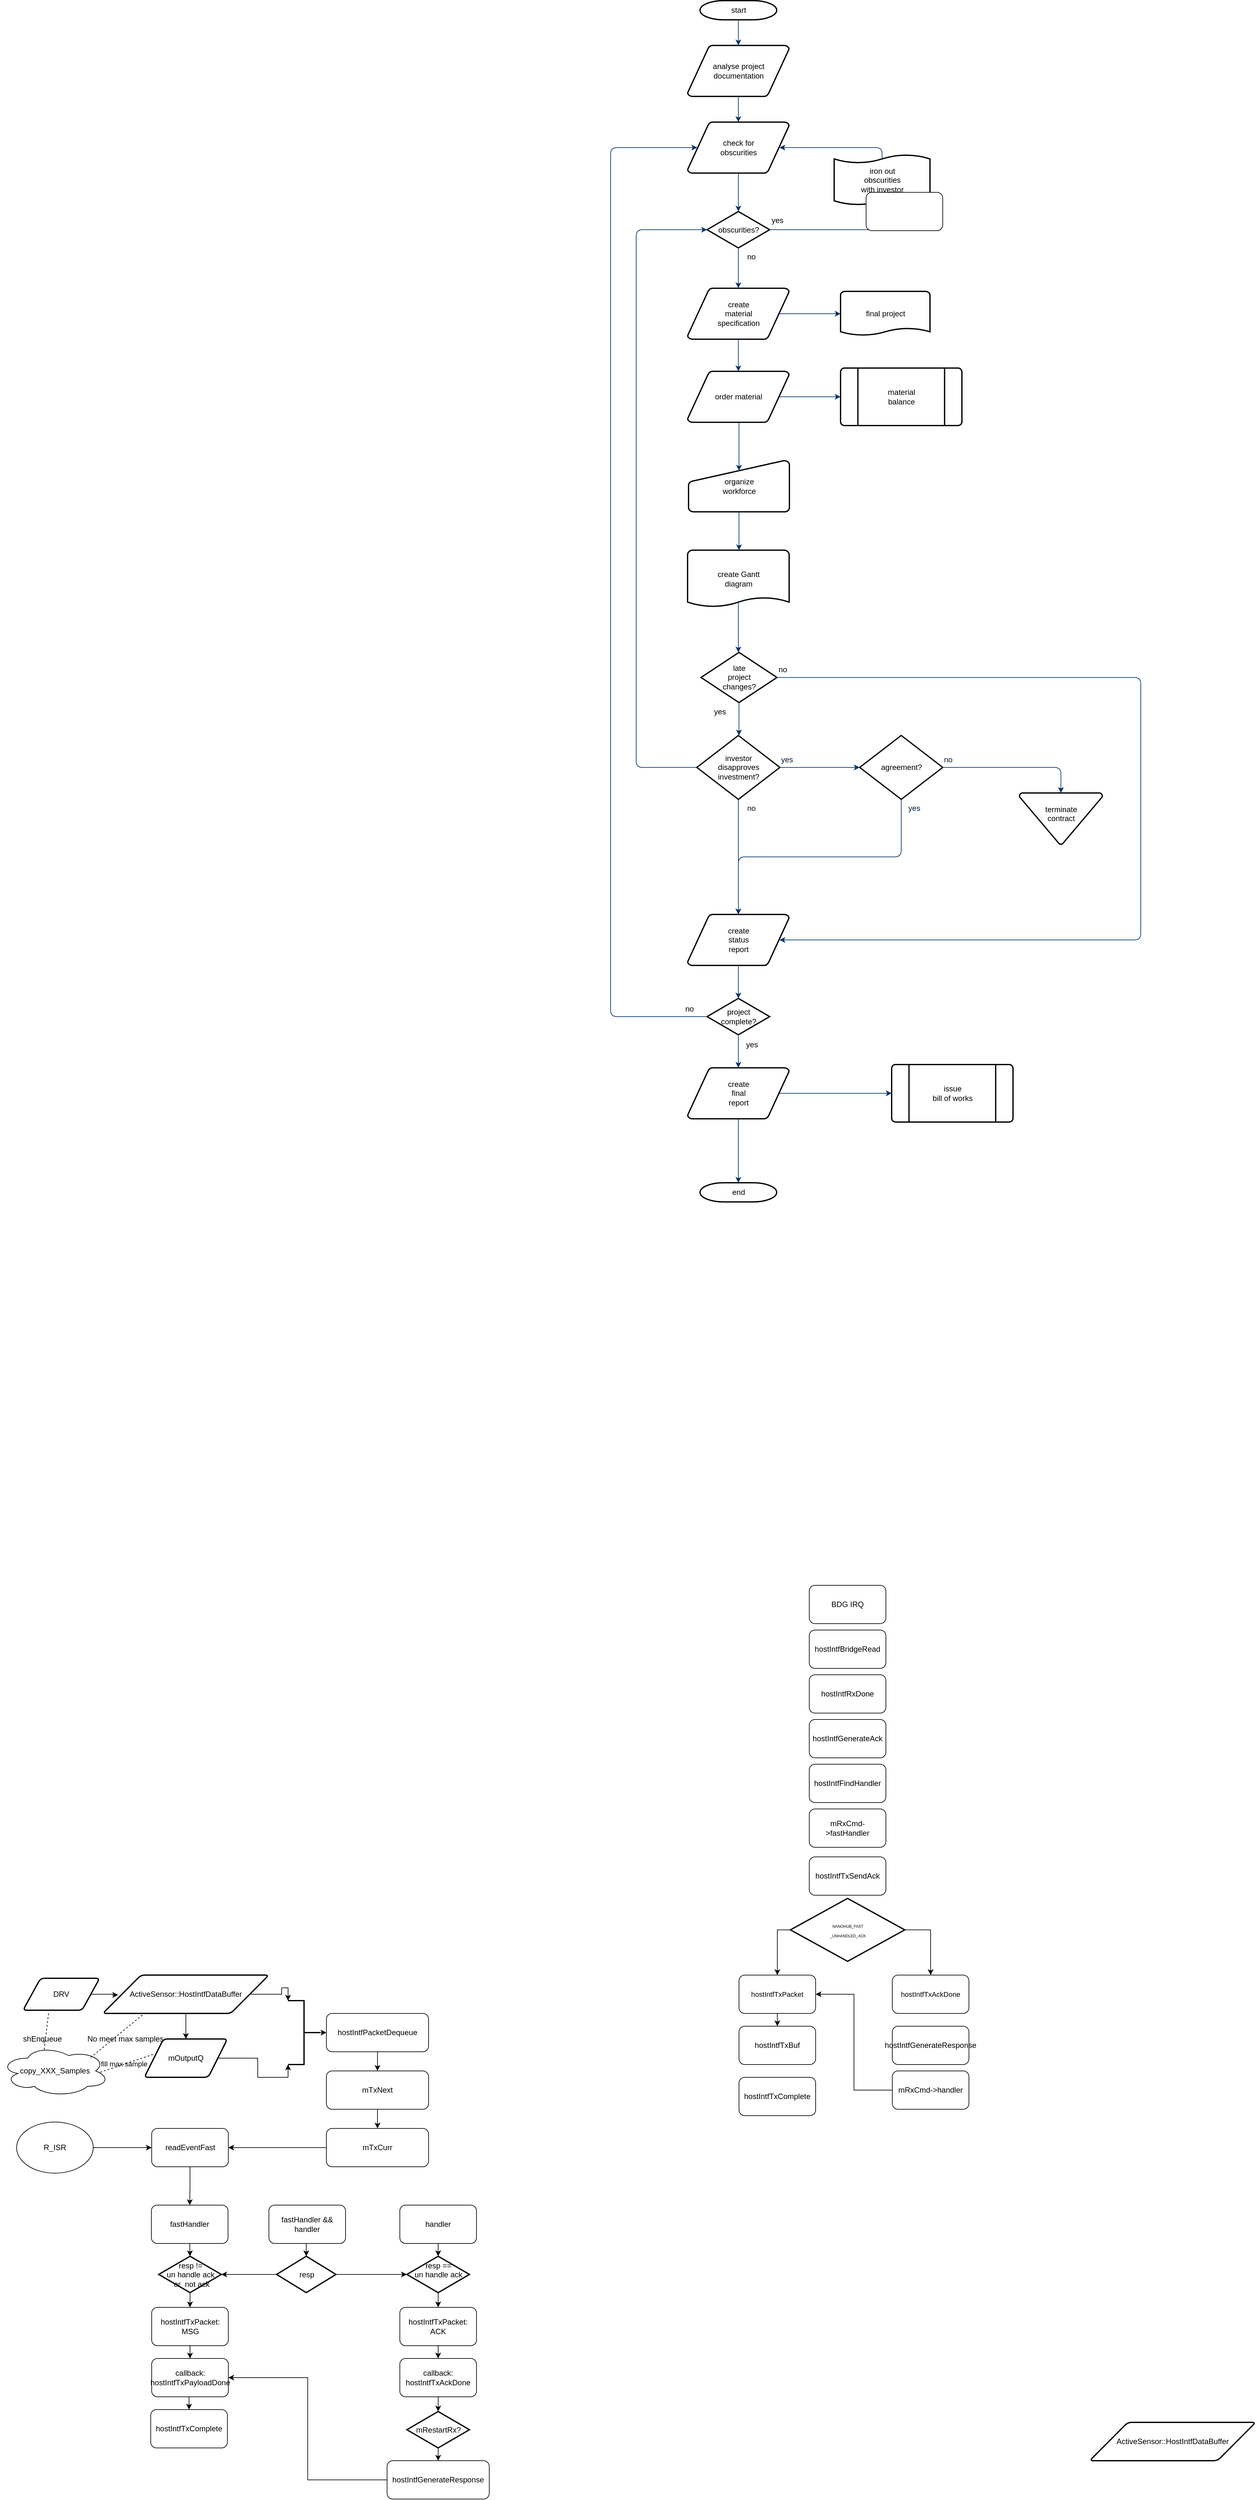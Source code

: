 <mxfile version="14.9.8" type="github">
  <diagram id="6a731a19-8d31-9384-78a2-239565b7b9f0" name="Page-1">
    <mxGraphModel dx="2620" dy="762" grid="1" gridSize="10" guides="1" tooltips="1" connect="1" arrows="1" fold="1" page="1" pageScale="1" pageWidth="1169" pageHeight="827" background="none" math="0" shadow="0">
      <root>
        <mxCell id="0" />
        <mxCell id="1" parent="0" />
        <mxCell id="2" value="start" style="shape=mxgraph.flowchart.terminator;strokeWidth=2;gradientColor=none;gradientDirection=north;fontStyle=0;html=1;" parent="1" vertex="1">
          <mxGeometry x="260" y="60" width="120" height="30" as="geometry" />
        </mxCell>
        <mxCell id="3" value="analyse project&#xa; documentation" style="shape=mxgraph.flowchart.data;strokeWidth=2;gradientColor=none;gradientDirection=north;fontStyle=0;html=1;" parent="1" vertex="1">
          <mxGeometry x="240.5" y="130" width="159" height="80" as="geometry" />
        </mxCell>
        <mxCell id="4" value="create&#xa;material&#xa;specification" style="shape=mxgraph.flowchart.data;strokeWidth=2;gradientColor=none;gradientDirection=north;fontStyle=0;html=1;" parent="1" vertex="1">
          <mxGeometry x="240.5" y="510" width="159" height="80" as="geometry" />
        </mxCell>
        <mxCell id="5" value="check for&#xa;obscurities" style="shape=mxgraph.flowchart.data;strokeWidth=2;gradientColor=none;gradientDirection=north;fontStyle=0;html=1;" parent="1" vertex="1">
          <mxGeometry x="240.5" y="250" width="159" height="80" as="geometry" />
        </mxCell>
        <mxCell id="6" value="obscurities?" style="shape=mxgraph.flowchart.decision;strokeWidth=2;gradientColor=none;gradientDirection=north;fontStyle=0;html=1;" parent="1" vertex="1">
          <mxGeometry x="271" y="390" width="98" height="57" as="geometry" />
        </mxCell>
        <mxCell id="7" style="fontStyle=1;strokeColor=#003366;strokeWidth=1;html=1;" parent="1" source="2" target="3" edge="1">
          <mxGeometry relative="1" as="geometry" />
        </mxCell>
        <mxCell id="8" style="fontStyle=1;strokeColor=#003366;strokeWidth=1;html=1;" parent="1" source="3" target="5" edge="1">
          <mxGeometry relative="1" as="geometry" />
        </mxCell>
        <mxCell id="9" style="entryX=0.5;entryY=0;entryPerimeter=0;fontStyle=1;strokeColor=#003366;strokeWidth=1;html=1;" parent="1" source="5" target="6" edge="1">
          <mxGeometry relative="1" as="geometry" />
        </mxCell>
        <mxCell id="10" value="" style="edgeStyle=elbowEdgeStyle;elbow=horizontal;entryX=0.5;entryY=0.91;entryPerimeter=0;exitX=1;exitY=0.5;exitPerimeter=0;fontStyle=1;strokeColor=#003366;strokeWidth=1;html=1;" parent="1" source="6" target="51" edge="1">
          <mxGeometry x="381" y="28.5" width="100" height="100" as="geometry">
            <mxPoint x="750" y="447" as="sourcePoint" />
            <mxPoint x="765.395" y="318.5" as="targetPoint" />
            <Array as="points">
              <mxPoint x="545" y="400" />
            </Array>
          </mxGeometry>
        </mxCell>
        <mxCell id="11" value="yes" style="text;fontStyle=0;html=1;strokeColor=none;gradientColor=none;fillColor=none;strokeWidth=2;" parent="1" vertex="1">
          <mxGeometry x="370" y="390" width="40" height="26" as="geometry" />
        </mxCell>
        <mxCell id="12" value="" style="edgeStyle=elbowEdgeStyle;elbow=horizontal;fontColor=#001933;fontStyle=1;strokeColor=#003366;strokeWidth=1;html=1;" parent="1" source="6" target="4" edge="1">
          <mxGeometry width="100" height="100" as="geometry">
            <mxPoint y="100" as="sourcePoint" />
            <mxPoint x="100" as="targetPoint" />
          </mxGeometry>
        </mxCell>
        <mxCell id="13" value="order material" style="shape=mxgraph.flowchart.data;strokeWidth=2;gradientColor=none;gradientDirection=north;fontStyle=0;html=1;" parent="1" vertex="1">
          <mxGeometry x="240.5" y="640" width="159" height="80" as="geometry" />
        </mxCell>
        <mxCell id="14" value="no" style="text;fontStyle=0;html=1;strokeColor=none;gradientColor=none;fillColor=none;strokeWidth=2;align=center;" parent="1" vertex="1">
          <mxGeometry x="320" y="447" width="40" height="26" as="geometry" />
        </mxCell>
        <mxCell id="15" value="final project" style="shape=mxgraph.flowchart.document;strokeWidth=2;gradientColor=none;gradientDirection=north;fontStyle=0;html=1;" parent="1" vertex="1">
          <mxGeometry x="480" y="515" width="140" height="70" as="geometry" />
        </mxCell>
        <mxCell id="16" value="" style="edgeStyle=elbowEdgeStyle;elbow=horizontal;exitX=0.905;exitY=0.5;exitPerimeter=0;fontStyle=1;strokeColor=#003366;strokeWidth=1;html=1;" parent="1" source="4" target="15" edge="1">
          <mxGeometry width="100" height="100" as="geometry">
            <mxPoint y="100" as="sourcePoint" />
            <mxPoint x="100" as="targetPoint" />
          </mxGeometry>
        </mxCell>
        <mxCell id="17" value="" style="edgeStyle=elbowEdgeStyle;elbow=horizontal;fontStyle=1;strokeColor=#003366;strokeWidth=1;html=1;" parent="1" source="4" target="13" edge="1">
          <mxGeometry width="100" height="100" as="geometry">
            <mxPoint y="100" as="sourcePoint" />
            <mxPoint x="100" as="targetPoint" />
          </mxGeometry>
        </mxCell>
        <mxCell id="18" value="material&#xa;balance" style="shape=mxgraph.flowchart.predefined_process;strokeWidth=2;gradientColor=none;gradientDirection=north;fontStyle=0;html=1;" parent="1" vertex="1">
          <mxGeometry x="480" y="635" width="190" height="90" as="geometry" />
        </mxCell>
        <mxCell id="19" value="" style="edgeStyle=elbowEdgeStyle;elbow=horizontal;exitX=0.905;exitY=0.5;exitPerimeter=0;fontStyle=1;strokeColor=#003366;strokeWidth=1;html=1;" parent="1" source="13" target="18" edge="1">
          <mxGeometry width="100" height="100" as="geometry">
            <mxPoint y="100" as="sourcePoint" />
            <mxPoint x="100" as="targetPoint" />
          </mxGeometry>
        </mxCell>
        <mxCell id="20" value="organize &#xa;workforce" style="shape=mxgraph.flowchart.manual_input;strokeWidth=2;gradientColor=none;gradientDirection=north;fontStyle=0;html=1;" parent="1" vertex="1">
          <mxGeometry x="242" y="780" width="158" height="80" as="geometry" />
        </mxCell>
        <mxCell id="21" value="" style="edgeStyle=elbowEdgeStyle;elbow=horizontal;entryX=0.5;entryY=0.195;entryPerimeter=0;fontStyle=1;strokeColor=#003366;strokeWidth=1;html=1;" parent="1" source="13" target="20" edge="1">
          <mxGeometry width="100" height="100" as="geometry">
            <mxPoint y="100" as="sourcePoint" />
            <mxPoint x="100" as="targetPoint" />
          </mxGeometry>
        </mxCell>
        <mxCell id="22" value="create Gantt&#xa;diagram" style="shape=mxgraph.flowchart.document;strokeWidth=2;gradientColor=none;gradientDirection=north;fontStyle=0;html=1;" parent="1" vertex="1">
          <mxGeometry x="240.5" y="920" width="159" height="90" as="geometry" />
        </mxCell>
        <mxCell id="23" value="" style="edgeStyle=elbowEdgeStyle;elbow=horizontal;exitX=0.5;exitY=1;exitPerimeter=0;fontStyle=1;strokeColor=#003366;strokeWidth=1;html=1;" parent="1" source="20" target="22" edge="1">
          <mxGeometry width="100" height="100" as="geometry">
            <mxPoint y="100" as="sourcePoint" />
            <mxPoint x="100" as="targetPoint" />
          </mxGeometry>
        </mxCell>
        <mxCell id="24" value="late&#xa;project&#xa;changes?" style="shape=mxgraph.flowchart.decision;strokeWidth=2;gradientColor=none;gradientDirection=north;fontStyle=0;html=1;" parent="1" vertex="1">
          <mxGeometry x="261.5" y="1080" width="119" height="78.5" as="geometry" />
        </mxCell>
        <mxCell id="25" value="" style="edgeStyle=elbowEdgeStyle;elbow=horizontal;exitX=0.5;exitY=0.9;exitPerimeter=0;fontStyle=1;strokeColor=#003366;strokeWidth=1;html=1;" parent="1" source="22" target="24" edge="1">
          <mxGeometry width="100" height="100" as="geometry">
            <mxPoint y="100" as="sourcePoint" />
            <mxPoint x="100" as="targetPoint" />
          </mxGeometry>
        </mxCell>
        <mxCell id="26" value="" style="edgeStyle=elbowEdgeStyle;elbow=horizontal;exitX=0;exitY=0.5;exitPerimeter=0;entryX=0;entryY=0.5;entryPerimeter=0;fontStyle=1;strokeColor=#003366;strokeWidth=1;html=1;" parent="1" source="28" target="6" edge="1">
          <mxGeometry width="100" height="100" as="geometry">
            <mxPoint y="100" as="sourcePoint" />
            <mxPoint x="100" as="targetPoint" />
            <Array as="points">
              <mxPoint x="160" y="850" />
            </Array>
          </mxGeometry>
        </mxCell>
        <mxCell id="27" value="yes" style="text;fontStyle=0;html=1;strokeColor=none;gradientColor=none;fillColor=none;strokeWidth=2;" parent="1" vertex="1">
          <mxGeometry x="280" y="1158.5" width="40" height="26" as="geometry" />
        </mxCell>
        <mxCell id="28" value="investor&#xa;disapproves&#xa; investment?" style="shape=mxgraph.flowchart.decision;strokeWidth=2;gradientColor=none;gradientDirection=north;fontStyle=0;html=1;" parent="1" vertex="1">
          <mxGeometry x="255" y="1210" width="130" height="100" as="geometry" />
        </mxCell>
        <mxCell id="29" value="agreement?" style="shape=mxgraph.flowchart.decision;strokeWidth=2;gradientColor=none;gradientDirection=north;fontStyle=0;html=1;" parent="1" vertex="1">
          <mxGeometry x="510" y="1210" width="130" height="100" as="geometry" />
        </mxCell>
        <mxCell id="30" value="" style="edgeStyle=elbowEdgeStyle;elbow=horizontal;exitX=0.5;exitY=1;exitPerimeter=0;fontStyle=1;strokeColor=#003366;strokeWidth=1;html=1;" parent="1" source="24" target="28" edge="1">
          <mxGeometry width="100" height="100" as="geometry">
            <mxPoint y="100" as="sourcePoint" />
            <mxPoint x="100" as="targetPoint" />
          </mxGeometry>
        </mxCell>
        <mxCell id="31" value="" style="edgeStyle=elbowEdgeStyle;elbow=horizontal;exitX=1;exitY=0.5;exitPerimeter=0;entryX=0;entryY=0.5;entryPerimeter=0;fontStyle=1;strokeColor=#003366;strokeWidth=1;html=1;" parent="1" source="28" target="29" edge="1">
          <mxGeometry width="100" height="100" as="geometry">
            <mxPoint y="100" as="sourcePoint" />
            <mxPoint x="100" as="targetPoint" />
          </mxGeometry>
        </mxCell>
        <mxCell id="32" value="terminate&#xa;contract&#xa;" style="shape=mxgraph.flowchart.merge_or_storage;strokeWidth=2;gradientColor=none;gradientDirection=north;fontStyle=0;html=1;" parent="1" vertex="1">
          <mxGeometry x="760" y="1300" width="130" height="80.5" as="geometry" />
        </mxCell>
        <mxCell id="33" value="" style="edgeStyle=elbowEdgeStyle;elbow=vertical;exitX=1;exitY=0.5;exitPerimeter=0;entryX=0.5;entryY=0;entryPerimeter=0;fontStyle=1;strokeColor=#003366;strokeWidth=1;html=1;" parent="1" source="29" target="32" edge="1">
          <mxGeometry width="100" height="100" as="geometry">
            <mxPoint y="100" as="sourcePoint" />
            <mxPoint x="100" as="targetPoint" />
            <Array as="points">
              <mxPoint x="740" y="1260" />
            </Array>
          </mxGeometry>
        </mxCell>
        <mxCell id="34" value="create&#xa;status&#xa;report" style="shape=mxgraph.flowchart.data;strokeWidth=2;gradientColor=none;gradientDirection=north;fontStyle=0;html=1;" parent="1" vertex="1">
          <mxGeometry x="240.5" y="1490" width="159" height="80" as="geometry" />
        </mxCell>
        <mxCell id="35" value="" style="edgeStyle=elbowEdgeStyle;elbow=vertical;exitX=0.5;exitY=1;exitPerimeter=0;fontColor=#001933;fontStyle=1;strokeColor=#003366;strokeWidth=1;html=1;" parent="1" source="28" target="34" edge="1">
          <mxGeometry width="100" height="100" as="geometry">
            <mxPoint y="100" as="sourcePoint" />
            <mxPoint x="100" as="targetPoint" />
          </mxGeometry>
        </mxCell>
        <mxCell id="36" value="" style="edgeStyle=elbowEdgeStyle;elbow=vertical;exitX=0.5;exitY=1;exitPerimeter=0;entryX=0.5;entryY=0;entryPerimeter=0;fontStyle=1;strokeColor=#003366;strokeWidth=1;html=1;" parent="1" source="29" target="34" edge="1">
          <mxGeometry width="100" height="100" as="geometry">
            <mxPoint y="100" as="sourcePoint" />
            <mxPoint x="100" as="targetPoint" />
          </mxGeometry>
        </mxCell>
        <mxCell id="37" value="project&#xa;complete?" style="shape=mxgraph.flowchart.decision;strokeWidth=2;gradientColor=none;gradientDirection=north;fontStyle=0;html=1;" parent="1" vertex="1">
          <mxGeometry x="271" y="1621.5" width="98" height="57" as="geometry" />
        </mxCell>
        <mxCell id="38" value="create&#xa;final&#xa;report" style="shape=mxgraph.flowchart.data;strokeWidth=2;gradientColor=none;gradientDirection=north;fontStyle=0;html=1;" parent="1" vertex="1">
          <mxGeometry x="240.5" y="1730" width="159" height="80" as="geometry" />
        </mxCell>
        <mxCell id="39" value="issue&#xa;bill of works" style="shape=mxgraph.flowchart.predefined_process;strokeWidth=2;gradientColor=none;gradientDirection=north;fontStyle=0;html=1;" parent="1" vertex="1">
          <mxGeometry x="560" y="1725" width="190" height="90" as="geometry" />
        </mxCell>
        <mxCell id="40" value="end" style="shape=mxgraph.flowchart.terminator;strokeWidth=2;gradientColor=none;gradientDirection=north;fontStyle=0;html=1;" parent="1" vertex="1">
          <mxGeometry x="260" y="1910" width="120" height="30" as="geometry" />
        </mxCell>
        <mxCell id="41" value="" style="edgeStyle=elbowEdgeStyle;elbow=vertical;exitX=0.5;exitY=1;exitPerimeter=0;entryX=0.5;entryY=0;entryPerimeter=0;fontStyle=1;strokeColor=#003366;strokeWidth=1;html=1;" parent="1" source="34" target="37" edge="1">
          <mxGeometry width="100" height="100" as="geometry">
            <mxPoint y="100" as="sourcePoint" />
            <mxPoint x="100" as="targetPoint" />
          </mxGeometry>
        </mxCell>
        <mxCell id="42" value="" style="edgeStyle=elbowEdgeStyle;elbow=vertical;exitX=0.5;exitY=1;exitPerimeter=0;entryX=0.5;entryY=0;entryPerimeter=0;fontStyle=1;strokeColor=#003366;strokeWidth=1;html=1;" parent="1" source="37" target="38" edge="1">
          <mxGeometry width="100" height="100" as="geometry">
            <mxPoint y="100" as="sourcePoint" />
            <mxPoint x="100" as="targetPoint" />
          </mxGeometry>
        </mxCell>
        <mxCell id="43" value="" style="edgeStyle=elbowEdgeStyle;elbow=vertical;exitX=0.5;exitY=1;exitPerimeter=0;entryX=0.5;entryY=0;entryPerimeter=0;fontStyle=1;strokeColor=#003366;strokeWidth=1;html=1;" parent="1" source="38" target="40" edge="1">
          <mxGeometry width="100" height="100" as="geometry">
            <mxPoint y="100" as="sourcePoint" />
            <mxPoint x="100" as="targetPoint" />
          </mxGeometry>
        </mxCell>
        <mxCell id="44" value="" style="edgeStyle=elbowEdgeStyle;elbow=vertical;exitX=0.905;exitY=0.5;exitPerimeter=0;entryX=0;entryY=0.5;entryPerimeter=0;fontStyle=1;strokeColor=#003366;strokeWidth=1;html=1;" parent="1" source="38" target="39" edge="1">
          <mxGeometry width="100" height="100" as="geometry">
            <mxPoint y="100" as="sourcePoint" />
            <mxPoint x="100" as="targetPoint" />
          </mxGeometry>
        </mxCell>
        <mxCell id="45" value="" style="edgeStyle=elbowEdgeStyle;elbow=horizontal;exitX=1;exitY=0.5;exitPerimeter=0;entryX=0.905;entryY=0.5;entryPerimeter=0;fontStyle=1;strokeColor=#003366;strokeWidth=1;html=1;" parent="1" source="24" target="34" edge="1">
          <mxGeometry width="100" height="100" as="geometry">
            <mxPoint y="100" as="sourcePoint" />
            <mxPoint x="100" as="targetPoint" />
            <Array as="points">
              <mxPoint x="950" y="1320" />
            </Array>
          </mxGeometry>
        </mxCell>
        <mxCell id="46" value="no" style="text;fontStyle=0;html=1;strokeColor=none;gradientColor=none;fillColor=none;strokeWidth=2;" parent="1" vertex="1">
          <mxGeometry x="380.5" y="1093.25" width="40" height="26" as="geometry" />
        </mxCell>
        <mxCell id="47" value="yes" style="text;fontColor=#001933;fontStyle=0;html=1;strokeColor=none;gradientColor=none;fillColor=none;strokeWidth=2;" parent="1" vertex="1">
          <mxGeometry x="385" y="1234" width="40" height="26" as="geometry" />
        </mxCell>
        <mxCell id="48" value="no" style="text;fontColor=#001933;fontStyle=0;html=1;strokeColor=none;gradientColor=none;fillColor=none;strokeWidth=2;align=center;" parent="1" vertex="1">
          <mxGeometry x="320" y="1310" width="40" height="26" as="geometry" />
        </mxCell>
        <mxCell id="49" value="yes" style="text;fontColor=#001933;fontStyle=0;html=1;strokeColor=none;gradientColor=none;fillColor=none;strokeWidth=2;align=center;" parent="1" vertex="1">
          <mxGeometry x="575" y="1310" width="40" height="26" as="geometry" />
        </mxCell>
        <mxCell id="50" value="no" style="text;fontColor=#001933;fontStyle=0;html=1;strokeColor=none;gradientColor=none;fillColor=none;strokeWidth=2;" parent="1" vertex="1">
          <mxGeometry x="640" y="1234" width="40" height="26" as="geometry" />
        </mxCell>
        <mxCell id="51" value="iron out&#xa;obscurities &#xa;with investor" style="shape=mxgraph.flowchart.paper_tape;strokeWidth=2;gradientColor=none;gradientDirection=north;fontStyle=0;html=1;" parent="1" vertex="1">
          <mxGeometry x="470" y="300" width="150" height="81" as="geometry" />
        </mxCell>
        <mxCell id="52" value="" style="edgeStyle=elbowEdgeStyle;elbow=horizontal;exitX=0.5;exitY=0.09;exitPerimeter=0;entryX=0.905;entryY=0.5;entryPerimeter=0;fontStyle=1;strokeColor=#003366;strokeWidth=1;html=1;" parent="1" source="51" target="5" edge="1">
          <mxGeometry width="100" height="100" as="geometry">
            <mxPoint y="100" as="sourcePoint" />
            <mxPoint x="100" as="targetPoint" />
            <Array as="points">
              <mxPoint x="545" y="300" />
            </Array>
          </mxGeometry>
        </mxCell>
        <mxCell id="53" value="yes" style="text;fontStyle=0;html=1;strokeColor=none;gradientColor=none;fillColor=none;strokeWidth=2;align=center;" parent="1" vertex="1">
          <mxGeometry x="321" y="1680" width="40" height="26" as="geometry" />
        </mxCell>
        <mxCell id="54" value="" style="edgeStyle=elbowEdgeStyle;elbow=horizontal;exitX=0;exitY=0.5;exitPerimeter=0;entryX=0.095;entryY=0.5;entryPerimeter=0;fontStyle=1;strokeColor=#003366;strokeWidth=1;html=1;" parent="1" source="37" target="5" edge="1">
          <mxGeometry width="100" height="100" as="geometry">
            <mxPoint y="100" as="sourcePoint" />
            <mxPoint x="100" as="targetPoint" />
            <Array as="points">
              <mxPoint x="120" y="970" />
            </Array>
          </mxGeometry>
        </mxCell>
        <mxCell id="55" value="no" style="text;fontStyle=0;html=1;strokeColor=none;gradientColor=none;fillColor=none;strokeWidth=2;" parent="1" vertex="1">
          <mxGeometry x="235" y="1624" width="40" height="26" as="geometry" />
        </mxCell>
        <mxCell id="T3vnycwtbMoYDpABDEtK-55" value="" style="rounded=1;whiteSpace=wrap;html=1;" parent="1" vertex="1">
          <mxGeometry x="520" y="360" width="120" height="60" as="geometry" />
        </mxCell>
        <mxCell id="T3vnycwtbMoYDpABDEtK-92" value="BDG IRQ" style="rounded=1;whiteSpace=wrap;html=1;" parent="1" vertex="1">
          <mxGeometry x="431" y="2540" width="120" height="60" as="geometry" />
        </mxCell>
        <mxCell id="T3vnycwtbMoYDpABDEtK-93" value="hostIntfBridgeRead" style="rounded=1;whiteSpace=wrap;html=1;" parent="1" vertex="1">
          <mxGeometry x="431" y="2610" width="120" height="60" as="geometry" />
        </mxCell>
        <mxCell id="T3vnycwtbMoYDpABDEtK-94" value="hostIntfRxDone" style="rounded=1;whiteSpace=wrap;html=1;" parent="1" vertex="1">
          <mxGeometry x="431" y="2680" width="120" height="60" as="geometry" />
        </mxCell>
        <mxCell id="T3vnycwtbMoYDpABDEtK-95" value="hostIntfGenerateAck" style="rounded=1;whiteSpace=wrap;html=1;" parent="1" vertex="1">
          <mxGeometry x="431" y="2750" width="120" height="60" as="geometry" />
        </mxCell>
        <mxCell id="T3vnycwtbMoYDpABDEtK-96" value="hostIntfFindHandler" style="rounded=1;whiteSpace=wrap;html=1;" parent="1" vertex="1">
          <mxGeometry x="431" y="2820" width="120" height="60" as="geometry" />
        </mxCell>
        <mxCell id="T3vnycwtbMoYDpABDEtK-97" value="mRxCmd-&amp;gt;fastHandler" style="rounded=1;whiteSpace=wrap;html=1;" parent="1" vertex="1">
          <mxGeometry x="431" y="2890" width="120" height="60" as="geometry" />
        </mxCell>
        <mxCell id="T3vnycwtbMoYDpABDEtK-98" value="hostIntfTxSendAck" style="rounded=1;whiteSpace=wrap;html=1;" parent="1" vertex="1">
          <mxGeometry x="431" y="2965" width="120" height="60" as="geometry" />
        </mxCell>
        <mxCell id="T3vnycwtbMoYDpABDEtK-99" style="edgeStyle=orthogonalEdgeStyle;rounded=0;orthogonalLoop=1;jettySize=auto;html=1;exitX=0.5;exitY=1;exitDx=0;exitDy=0;entryX=0.5;entryY=0;entryDx=0;entryDy=0;" parent="1" source="T3vnycwtbMoYDpABDEtK-100" target="T3vnycwtbMoYDpABDEtK-101" edge="1">
          <mxGeometry relative="1" as="geometry" />
        </mxCell>
        <mxCell id="T3vnycwtbMoYDpABDEtK-100" value="&lt;font style=&quot;font-size: 11px&quot;&gt;hostIntfTxPacket&lt;/font&gt;" style="rounded=1;whiteSpace=wrap;html=1;" parent="1" vertex="1">
          <mxGeometry x="321" y="3150" width="120" height="60" as="geometry" />
        </mxCell>
        <mxCell id="T3vnycwtbMoYDpABDEtK-101" value="hostIntfTxBuf" style="rounded=1;whiteSpace=wrap;html=1;" parent="1" vertex="1">
          <mxGeometry x="321" y="3230" width="120" height="60" as="geometry" />
        </mxCell>
        <mxCell id="T3vnycwtbMoYDpABDEtK-102" style="edgeStyle=orthogonalEdgeStyle;rounded=0;orthogonalLoop=1;jettySize=auto;html=1;exitX=0;exitY=0.5;exitDx=0;exitDy=0;exitPerimeter=0;" parent="1" source="T3vnycwtbMoYDpABDEtK-104" target="T3vnycwtbMoYDpABDEtK-100" edge="1">
          <mxGeometry relative="1" as="geometry" />
        </mxCell>
        <mxCell id="T3vnycwtbMoYDpABDEtK-103" style="edgeStyle=orthogonalEdgeStyle;rounded=0;orthogonalLoop=1;jettySize=auto;html=1;exitX=1;exitY=0.5;exitDx=0;exitDy=0;exitPerimeter=0;entryX=0.5;entryY=0;entryDx=0;entryDy=0;" parent="1" source="T3vnycwtbMoYDpABDEtK-104" target="T3vnycwtbMoYDpABDEtK-105" edge="1">
          <mxGeometry relative="1" as="geometry" />
        </mxCell>
        <mxCell id="T3vnycwtbMoYDpABDEtK-104" value="&lt;font style=&quot;font-size: 6px&quot;&gt;NANOHUB_FAST&lt;br style=&quot;font-size: 6px&quot;&gt;_UNHANDLED_ACK&lt;/font&gt;" style="shape=mxgraph.flowchart.decision;strokeWidth=2;gradientColor=none;gradientDirection=north;fontStyle=0;html=1;" parent="1" vertex="1">
          <mxGeometry x="401.5" y="3030" width="179" height="98.5" as="geometry" />
        </mxCell>
        <mxCell id="T3vnycwtbMoYDpABDEtK-105" value="&lt;font style=&quot;font-size: 11px&quot;&gt;hostIntfTxAckDone&lt;/font&gt;" style="rounded=1;whiteSpace=wrap;html=1;" parent="1" vertex="1">
          <mxGeometry x="561" y="3150" width="120" height="60" as="geometry" />
        </mxCell>
        <mxCell id="T3vnycwtbMoYDpABDEtK-106" value="hostIntfGenerateResponse" style="rounded=1;whiteSpace=wrap;html=1;" parent="1" vertex="1">
          <mxGeometry x="561" y="3230" width="120" height="60" as="geometry" />
        </mxCell>
        <mxCell id="T3vnycwtbMoYDpABDEtK-107" style="edgeStyle=orthogonalEdgeStyle;rounded=0;orthogonalLoop=1;jettySize=auto;html=1;entryX=1;entryY=0.5;entryDx=0;entryDy=0;" parent="1" source="T3vnycwtbMoYDpABDEtK-108" target="T3vnycwtbMoYDpABDEtK-100" edge="1">
          <mxGeometry relative="1" as="geometry" />
        </mxCell>
        <mxCell id="T3vnycwtbMoYDpABDEtK-108" value="mRxCmd-&amp;gt;handler" style="rounded=1;whiteSpace=wrap;html=1;" parent="1" vertex="1">
          <mxGeometry x="561" y="3300" width="120" height="60" as="geometry" />
        </mxCell>
        <mxCell id="T3vnycwtbMoYDpABDEtK-109" value="hostIntfTxComplete" style="rounded=1;whiteSpace=wrap;html=1;" parent="1" vertex="1">
          <mxGeometry x="321" y="3310" width="120" height="60" as="geometry" />
        </mxCell>
        <mxCell id="T3vnycwtbMoYDpABDEtK-126" style="edgeStyle=orthogonalEdgeStyle;rounded=0;orthogonalLoop=1;jettySize=auto;html=1;exitX=0.5;exitY=1;exitDx=0;exitDy=0;entryX=0.5;entryY=0;entryDx=0;entryDy=0;entryPerimeter=0;" parent="1" source="T3vnycwtbMoYDpABDEtK-110" target="T3vnycwtbMoYDpABDEtK-115" edge="1">
          <mxGeometry relative="1" as="geometry" />
        </mxCell>
        <mxCell id="T3vnycwtbMoYDpABDEtK-110" value="fastHandler" style="rounded=1;whiteSpace=wrap;html=1;" parent="1" vertex="1">
          <mxGeometry x="-599" y="3510" width="120" height="60" as="geometry" />
        </mxCell>
        <mxCell id="T3vnycwtbMoYDpABDEtK-137" style="edgeStyle=orthogonalEdgeStyle;rounded=0;orthogonalLoop=1;jettySize=auto;html=1;exitX=0.5;exitY=1;exitDx=0;exitDy=0;entryX=0.5;entryY=0;entryDx=0;entryDy=0;entryPerimeter=0;" parent="1" source="T3vnycwtbMoYDpABDEtK-111" target="T3vnycwtbMoYDpABDEtK-135" edge="1">
          <mxGeometry relative="1" as="geometry" />
        </mxCell>
        <mxCell id="T3vnycwtbMoYDpABDEtK-111" value="fastHandler &amp;amp;&amp;amp; handler" style="rounded=1;whiteSpace=wrap;html=1;" parent="1" vertex="1">
          <mxGeometry x="-415" y="3510" width="120" height="60" as="geometry" />
        </mxCell>
        <mxCell id="T3vnycwtbMoYDpABDEtK-130" style="edgeStyle=orthogonalEdgeStyle;rounded=0;orthogonalLoop=1;jettySize=auto;html=1;exitX=0.5;exitY=1;exitDx=0;exitDy=0;entryX=0.5;entryY=0;entryDx=0;entryDy=0;entryPerimeter=0;" parent="1" source="T3vnycwtbMoYDpABDEtK-112" target="T3vnycwtbMoYDpABDEtK-118" edge="1">
          <mxGeometry relative="1" as="geometry" />
        </mxCell>
        <mxCell id="T3vnycwtbMoYDpABDEtK-112" value="handler" style="rounded=1;whiteSpace=wrap;html=1;" parent="1" vertex="1">
          <mxGeometry x="-210" y="3510" width="120" height="60" as="geometry" />
        </mxCell>
        <mxCell id="T3vnycwtbMoYDpABDEtK-128" style="edgeStyle=orthogonalEdgeStyle;rounded=0;orthogonalLoop=1;jettySize=auto;html=1;exitX=0.5;exitY=1;exitDx=0;exitDy=0;entryX=0.5;entryY=0;entryDx=0;entryDy=0;" parent="1" source="T3vnycwtbMoYDpABDEtK-113" target="T3vnycwtbMoYDpABDEtK-116" edge="1">
          <mxGeometry relative="1" as="geometry" />
        </mxCell>
        <mxCell id="T3vnycwtbMoYDpABDEtK-113" value="hostIntfTxPacket:&lt;br&gt;MSG" style="rounded=1;whiteSpace=wrap;html=1;" parent="1" vertex="1">
          <mxGeometry x="-598.5" y="3670" width="120" height="60" as="geometry" />
        </mxCell>
        <mxCell id="T3vnycwtbMoYDpABDEtK-127" style="edgeStyle=orthogonalEdgeStyle;rounded=0;orthogonalLoop=1;jettySize=auto;html=1;exitX=0.5;exitY=1;exitDx=0;exitDy=0;exitPerimeter=0;entryX=0.5;entryY=0;entryDx=0;entryDy=0;" parent="1" source="T3vnycwtbMoYDpABDEtK-115" target="T3vnycwtbMoYDpABDEtK-113" edge="1">
          <mxGeometry relative="1" as="geometry" />
        </mxCell>
        <mxCell id="T3vnycwtbMoYDpABDEtK-115" value="resp != &lt;br&gt;un handle ack&lt;br&gt;&amp;nbsp;or&amp;nbsp; not ack" style="shape=mxgraph.flowchart.decision;strokeWidth=2;gradientColor=none;gradientDirection=north;fontStyle=0;html=1;" parent="1" vertex="1">
          <mxGeometry x="-587.5" y="3590" width="98" height="57" as="geometry" />
        </mxCell>
        <mxCell id="T3vnycwtbMoYDpABDEtK-129" style="edgeStyle=orthogonalEdgeStyle;rounded=0;orthogonalLoop=1;jettySize=auto;html=1;exitX=0.5;exitY=1;exitDx=0;exitDy=0;entryX=0.5;entryY=0;entryDx=0;entryDy=0;" parent="1" source="T3vnycwtbMoYDpABDEtK-116" target="T3vnycwtbMoYDpABDEtK-117" edge="1">
          <mxGeometry relative="1" as="geometry" />
        </mxCell>
        <mxCell id="T3vnycwtbMoYDpABDEtK-116" value="callback:&lt;br&gt;hostIntfTxPayloadDone" style="rounded=1;whiteSpace=wrap;html=1;" parent="1" vertex="1">
          <mxGeometry x="-598.5" y="3750" width="120" height="60" as="geometry" />
        </mxCell>
        <mxCell id="T3vnycwtbMoYDpABDEtK-117" value="hostIntfTxComplete" style="rounded=1;whiteSpace=wrap;html=1;" parent="1" vertex="1">
          <mxGeometry x="-600" y="3830" width="120" height="60" as="geometry" />
        </mxCell>
        <mxCell id="T3vnycwtbMoYDpABDEtK-131" style="edgeStyle=orthogonalEdgeStyle;rounded=0;orthogonalLoop=1;jettySize=auto;html=1;exitX=0.5;exitY=1;exitDx=0;exitDy=0;exitPerimeter=0;entryX=0.5;entryY=0;entryDx=0;entryDy=0;" parent="1" source="T3vnycwtbMoYDpABDEtK-118" target="T3vnycwtbMoYDpABDEtK-119" edge="1">
          <mxGeometry relative="1" as="geometry" />
        </mxCell>
        <mxCell id="T3vnycwtbMoYDpABDEtK-118" value="resp == &lt;br&gt;un handle ack&lt;br&gt;&amp;nbsp;" style="shape=mxgraph.flowchart.decision;strokeWidth=2;gradientColor=none;gradientDirection=north;fontStyle=0;html=1;" parent="1" vertex="1">
          <mxGeometry x="-199" y="3590" width="98" height="57" as="geometry" />
        </mxCell>
        <mxCell id="T3vnycwtbMoYDpABDEtK-132" style="edgeStyle=orthogonalEdgeStyle;rounded=0;orthogonalLoop=1;jettySize=auto;html=1;exitX=0.5;exitY=1;exitDx=0;exitDy=0;entryX=0.5;entryY=0;entryDx=0;entryDy=0;" parent="1" source="T3vnycwtbMoYDpABDEtK-119" target="T3vnycwtbMoYDpABDEtK-120" edge="1">
          <mxGeometry relative="1" as="geometry" />
        </mxCell>
        <mxCell id="T3vnycwtbMoYDpABDEtK-119" value="hostIntfTxPacket:&lt;br&gt;ACK" style="rounded=1;whiteSpace=wrap;html=1;" parent="1" vertex="1">
          <mxGeometry x="-210" y="3670" width="120" height="60" as="geometry" />
        </mxCell>
        <mxCell id="T3vnycwtbMoYDpABDEtK-133" style="edgeStyle=orthogonalEdgeStyle;rounded=0;orthogonalLoop=1;jettySize=auto;html=1;exitX=0.5;exitY=1;exitDx=0;exitDy=0;entryX=0.5;entryY=0;entryDx=0;entryDy=0;entryPerimeter=0;" parent="1" source="T3vnycwtbMoYDpABDEtK-120" target="T3vnycwtbMoYDpABDEtK-122" edge="1">
          <mxGeometry relative="1" as="geometry" />
        </mxCell>
        <mxCell id="T3vnycwtbMoYDpABDEtK-120" value="callback:&lt;br&gt;hostIntfTxAckDone" style="rounded=1;whiteSpace=wrap;html=1;" parent="1" vertex="1">
          <mxGeometry x="-210" y="3750" width="120" height="60" as="geometry" />
        </mxCell>
        <mxCell id="T3vnycwtbMoYDpABDEtK-125" style="edgeStyle=orthogonalEdgeStyle;rounded=0;orthogonalLoop=1;jettySize=auto;html=1;entryX=1;entryY=0.5;entryDx=0;entryDy=0;" parent="1" source="T3vnycwtbMoYDpABDEtK-121" target="T3vnycwtbMoYDpABDEtK-116" edge="1">
          <mxGeometry relative="1" as="geometry" />
        </mxCell>
        <mxCell id="T3vnycwtbMoYDpABDEtK-121" value="hostIntfGenerateResponse" style="rounded=1;whiteSpace=wrap;html=1;" parent="1" vertex="1">
          <mxGeometry x="-230" y="3910" width="160" height="60" as="geometry" />
        </mxCell>
        <mxCell id="T3vnycwtbMoYDpABDEtK-124" style="edgeStyle=orthogonalEdgeStyle;rounded=0;orthogonalLoop=1;jettySize=auto;html=1;exitX=0.5;exitY=1;exitDx=0;exitDy=0;exitPerimeter=0;" parent="1" source="T3vnycwtbMoYDpABDEtK-122" target="T3vnycwtbMoYDpABDEtK-121" edge="1">
          <mxGeometry relative="1" as="geometry" />
        </mxCell>
        <mxCell id="T3vnycwtbMoYDpABDEtK-122" value="mRestartRx?" style="shape=mxgraph.flowchart.decision;strokeWidth=2;gradientColor=none;gradientDirection=north;fontStyle=0;html=1;" parent="1" vertex="1">
          <mxGeometry x="-199" y="3833" width="98" height="57" as="geometry" />
        </mxCell>
        <mxCell id="T3vnycwtbMoYDpABDEtK-136" value="" style="edgeStyle=orthogonalEdgeStyle;rounded=0;orthogonalLoop=1;jettySize=auto;html=1;" parent="1" source="T3vnycwtbMoYDpABDEtK-135" target="T3vnycwtbMoYDpABDEtK-115" edge="1">
          <mxGeometry relative="1" as="geometry" />
        </mxCell>
        <mxCell id="T3vnycwtbMoYDpABDEtK-138" style="edgeStyle=orthogonalEdgeStyle;rounded=0;orthogonalLoop=1;jettySize=auto;html=1;" parent="1" source="T3vnycwtbMoYDpABDEtK-135" target="T3vnycwtbMoYDpABDEtK-118" edge="1">
          <mxGeometry relative="1" as="geometry" />
        </mxCell>
        <mxCell id="T3vnycwtbMoYDpABDEtK-135" value="resp" style="shape=mxgraph.flowchart.decision;strokeWidth=2;gradientColor=none;gradientDirection=north;fontStyle=0;html=1;" parent="1" vertex="1">
          <mxGeometry x="-403" y="3590" width="93" height="57" as="geometry" />
        </mxCell>
        <mxCell id="pI9McHAt1SIaVRNVlYuP-62" value="ActiveSensor::HostIntfDataBuffer" style="shape=parallelogram;html=1;strokeWidth=2;perimeter=parallelogramPerimeter;whiteSpace=wrap;rounded=1;arcSize=12;size=0.23;" vertex="1" parent="1">
          <mxGeometry x="870" y="3850" width="260" height="60" as="geometry" />
        </mxCell>
        <mxCell id="pI9McHAt1SIaVRNVlYuP-75" style="edgeStyle=orthogonalEdgeStyle;rounded=0;orthogonalLoop=1;jettySize=auto;html=1;entryX=0.092;entryY=0.517;entryDx=0;entryDy=0;entryPerimeter=0;" edge="1" parent="1" source="pI9McHAt1SIaVRNVlYuP-76" target="pI9McHAt1SIaVRNVlYuP-79">
          <mxGeometry relative="1" as="geometry" />
        </mxCell>
        <mxCell id="pI9McHAt1SIaVRNVlYuP-76" value="DRV" style="shape=parallelogram;html=1;strokeWidth=2;perimeter=parallelogramPerimeter;whiteSpace=wrap;rounded=1;arcSize=12;size=0.23;" vertex="1" parent="1">
          <mxGeometry x="-800" y="3155" width="120" height="50" as="geometry" />
        </mxCell>
        <mxCell id="pI9McHAt1SIaVRNVlYuP-77" style="edgeStyle=orthogonalEdgeStyle;rounded=0;orthogonalLoop=1;jettySize=auto;html=1;entryX=0.5;entryY=0;entryDx=0;entryDy=0;" edge="1" parent="1" source="pI9McHAt1SIaVRNVlYuP-79" target="pI9McHAt1SIaVRNVlYuP-81">
          <mxGeometry relative="1" as="geometry" />
        </mxCell>
        <mxCell id="pI9McHAt1SIaVRNVlYuP-78" style="edgeStyle=orthogonalEdgeStyle;rounded=0;orthogonalLoop=1;jettySize=auto;html=1;entryX=1;entryY=1;entryDx=0;entryDy=0;entryPerimeter=0;" edge="1" parent="1" source="pI9McHAt1SIaVRNVlYuP-79" target="pI9McHAt1SIaVRNVlYuP-83">
          <mxGeometry relative="1" as="geometry" />
        </mxCell>
        <mxCell id="pI9McHAt1SIaVRNVlYuP-79" value="ActiveSensor::HostIntfDataBuffer" style="shape=parallelogram;html=1;strokeWidth=2;perimeter=parallelogramPerimeter;whiteSpace=wrap;rounded=1;arcSize=12;size=0.23;" vertex="1" parent="1">
          <mxGeometry x="-675" y="3150" width="260" height="60" as="geometry" />
        </mxCell>
        <mxCell id="pI9McHAt1SIaVRNVlYuP-80" style="edgeStyle=orthogonalEdgeStyle;rounded=0;orthogonalLoop=1;jettySize=auto;html=1;entryX=1;entryY=0;entryDx=0;entryDy=0;entryPerimeter=0;" edge="1" parent="1" source="pI9McHAt1SIaVRNVlYuP-81" target="pI9McHAt1SIaVRNVlYuP-83">
          <mxGeometry relative="1" as="geometry" />
        </mxCell>
        <mxCell id="pI9McHAt1SIaVRNVlYuP-81" value="mOutputQ" style="shape=parallelogram;html=1;strokeWidth=2;perimeter=parallelogramPerimeter;whiteSpace=wrap;rounded=1;arcSize=12;size=0.23;" vertex="1" parent="1">
          <mxGeometry x="-610" y="3250" width="130" height="60" as="geometry" />
        </mxCell>
        <mxCell id="pI9McHAt1SIaVRNVlYuP-82" style="edgeStyle=orthogonalEdgeStyle;rounded=0;orthogonalLoop=1;jettySize=auto;html=1;entryX=0;entryY=0.5;entryDx=0;entryDy=0;" edge="1" parent="1" source="pI9McHAt1SIaVRNVlYuP-83" target="pI9McHAt1SIaVRNVlYuP-85">
          <mxGeometry relative="1" as="geometry" />
        </mxCell>
        <mxCell id="pI9McHAt1SIaVRNVlYuP-83" value="" style="strokeWidth=2;html=1;shape=mxgraph.flowchart.annotation_2;align=left;labelPosition=right;pointerEvents=1;rotation=-180;" vertex="1" parent="1">
          <mxGeometry x="-385" y="3190" width="50" height="100" as="geometry" />
        </mxCell>
        <mxCell id="pI9McHAt1SIaVRNVlYuP-84" style="edgeStyle=orthogonalEdgeStyle;rounded=0;orthogonalLoop=1;jettySize=auto;html=1;entryX=0.5;entryY=0;entryDx=0;entryDy=0;" edge="1" parent="1" source="pI9McHAt1SIaVRNVlYuP-85" target="pI9McHAt1SIaVRNVlYuP-88">
          <mxGeometry relative="1" as="geometry" />
        </mxCell>
        <mxCell id="pI9McHAt1SIaVRNVlYuP-85" value="hostIntfPacketDequeue" style="rounded=1;whiteSpace=wrap;html=1;" vertex="1" parent="1">
          <mxGeometry x="-325" y="3210" width="160" height="60" as="geometry" />
        </mxCell>
        <mxCell id="pI9McHAt1SIaVRNVlYuP-93" style="edgeStyle=orthogonalEdgeStyle;rounded=0;orthogonalLoop=1;jettySize=auto;html=1;entryX=1;entryY=0.5;entryDx=0;entryDy=0;" edge="1" parent="1" source="pI9McHAt1SIaVRNVlYuP-86" target="pI9McHAt1SIaVRNVlYuP-91">
          <mxGeometry relative="1" as="geometry">
            <mxPoint x="-460" y="3420" as="targetPoint" />
          </mxGeometry>
        </mxCell>
        <mxCell id="pI9McHAt1SIaVRNVlYuP-86" value="mTxCurr" style="rounded=1;whiteSpace=wrap;html=1;" vertex="1" parent="1">
          <mxGeometry x="-325" y="3390" width="160" height="60" as="geometry" />
        </mxCell>
        <mxCell id="pI9McHAt1SIaVRNVlYuP-87" style="edgeStyle=orthogonalEdgeStyle;rounded=0;orthogonalLoop=1;jettySize=auto;html=1;entryX=0.5;entryY=0;entryDx=0;entryDy=0;" edge="1" parent="1" source="pI9McHAt1SIaVRNVlYuP-88" target="pI9McHAt1SIaVRNVlYuP-86">
          <mxGeometry relative="1" as="geometry" />
        </mxCell>
        <mxCell id="pI9McHAt1SIaVRNVlYuP-88" value="mTxNext" style="rounded=1;whiteSpace=wrap;html=1;" vertex="1" parent="1">
          <mxGeometry x="-325" y="3300" width="160" height="60" as="geometry" />
        </mxCell>
        <mxCell id="pI9McHAt1SIaVRNVlYuP-92" style="edgeStyle=orthogonalEdgeStyle;rounded=0;orthogonalLoop=1;jettySize=auto;html=1;entryX=0.5;entryY=0;entryDx=0;entryDy=0;" edge="1" parent="1" source="pI9McHAt1SIaVRNVlYuP-91" target="T3vnycwtbMoYDpABDEtK-110">
          <mxGeometry relative="1" as="geometry" />
        </mxCell>
        <mxCell id="pI9McHAt1SIaVRNVlYuP-91" value="readEventFast" style="rounded=1;whiteSpace=wrap;html=1;" vertex="1" parent="1">
          <mxGeometry x="-598.5" y="3390" width="120" height="60" as="geometry" />
        </mxCell>
        <mxCell id="pI9McHAt1SIaVRNVlYuP-95" style="edgeStyle=orthogonalEdgeStyle;rounded=0;orthogonalLoop=1;jettySize=auto;html=1;entryX=0;entryY=0.5;entryDx=0;entryDy=0;" edge="1" parent="1" source="pI9McHAt1SIaVRNVlYuP-94" target="pI9McHAt1SIaVRNVlYuP-91">
          <mxGeometry relative="1" as="geometry" />
        </mxCell>
        <mxCell id="pI9McHAt1SIaVRNVlYuP-94" value="R_ISR" style="ellipse;whiteSpace=wrap;html=1;" vertex="1" parent="1">
          <mxGeometry x="-810" y="3380" width="120" height="80" as="geometry" />
        </mxCell>
        <mxCell id="pI9McHAt1SIaVRNVlYuP-97" value="copy_XXX_Samples" style="ellipse;shape=cloud;whiteSpace=wrap;html=1;" vertex="1" parent="1">
          <mxGeometry x="-835" y="3260" width="170" height="80" as="geometry" />
        </mxCell>
        <mxCell id="pI9McHAt1SIaVRNVlYuP-104" value="shEnqueue" style="text;html=1;align=center;verticalAlign=middle;resizable=0;points=[];autosize=1;strokeColor=none;" vertex="1" parent="1">
          <mxGeometry x="-810" y="3240" width="80" height="20" as="geometry" />
        </mxCell>
        <mxCell id="pI9McHAt1SIaVRNVlYuP-112" value="" style="endArrow=none;dashed=1;html=1;entryX=0.4;entryY=0.1;entryDx=0;entryDy=0;entryPerimeter=0;" edge="1" parent="1" target="pI9McHAt1SIaVRNVlYuP-97">
          <mxGeometry width="50" height="50" relative="1" as="geometry">
            <mxPoint x="-760" y="3210" as="sourcePoint" />
            <mxPoint x="-220" y="3160" as="targetPoint" />
          </mxGeometry>
        </mxCell>
        <mxCell id="pI9McHAt1SIaVRNVlYuP-113" value="" style="endArrow=none;dashed=1;html=1;entryX=0.25;entryY=1;entryDx=0;entryDy=0;exitX=0.829;exitY=0.238;exitDx=0;exitDy=0;exitPerimeter=0;" edge="1" parent="1" source="pI9McHAt1SIaVRNVlYuP-97" target="pI9McHAt1SIaVRNVlYuP-79">
          <mxGeometry width="50" height="50" relative="1" as="geometry">
            <mxPoint x="-670" y="3280" as="sourcePoint" />
            <mxPoint x="-620" y="3230" as="targetPoint" />
          </mxGeometry>
        </mxCell>
        <mxCell id="pI9McHAt1SIaVRNVlYuP-115" value="fill max sample" style="edgeLabel;html=1;align=center;verticalAlign=middle;resizable=0;points=[];" vertex="1" connectable="0" parent="pI9McHAt1SIaVRNVlYuP-113">
          <mxGeometry x="0.146" y="-5" relative="1" as="geometry">
            <mxPoint y="46" as="offset" />
          </mxGeometry>
        </mxCell>
        <mxCell id="pI9McHAt1SIaVRNVlYuP-114" value="" style="endArrow=none;dashed=1;html=1;entryX=0.108;entryY=0.4;entryDx=0;entryDy=0;entryPerimeter=0;exitX=0.918;exitY=0.525;exitDx=0;exitDy=0;exitPerimeter=0;" edge="1" parent="1" source="pI9McHAt1SIaVRNVlYuP-97" target="pI9McHAt1SIaVRNVlYuP-81">
          <mxGeometry width="50" height="50" relative="1" as="geometry">
            <mxPoint x="-650" y="3310" as="sourcePoint" />
            <mxPoint x="-600" y="3260" as="targetPoint" />
          </mxGeometry>
        </mxCell>
        <mxCell id="pI9McHAt1SIaVRNVlYuP-116" value="No meet max samples" style="text;html=1;align=center;verticalAlign=middle;resizable=0;points=[];autosize=1;strokeColor=none;" vertex="1" parent="1">
          <mxGeometry x="-705" y="3240" width="130" height="20" as="geometry" />
        </mxCell>
      </root>
    </mxGraphModel>
  </diagram>
</mxfile>
